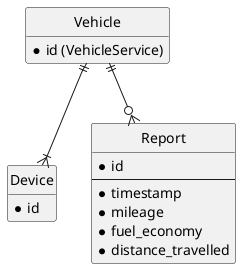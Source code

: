 @startuml

hide circle
hide empty members

entity Vehicle {
*id (VehicleService)
}

entity Device {
*id
}

entity Report {
*id
---
*timestamp
*mileage
*fuel_economy
*distance_travelled
}

Vehicle ||--o{ Report
Vehicle ||--|{ Device
@enduml
